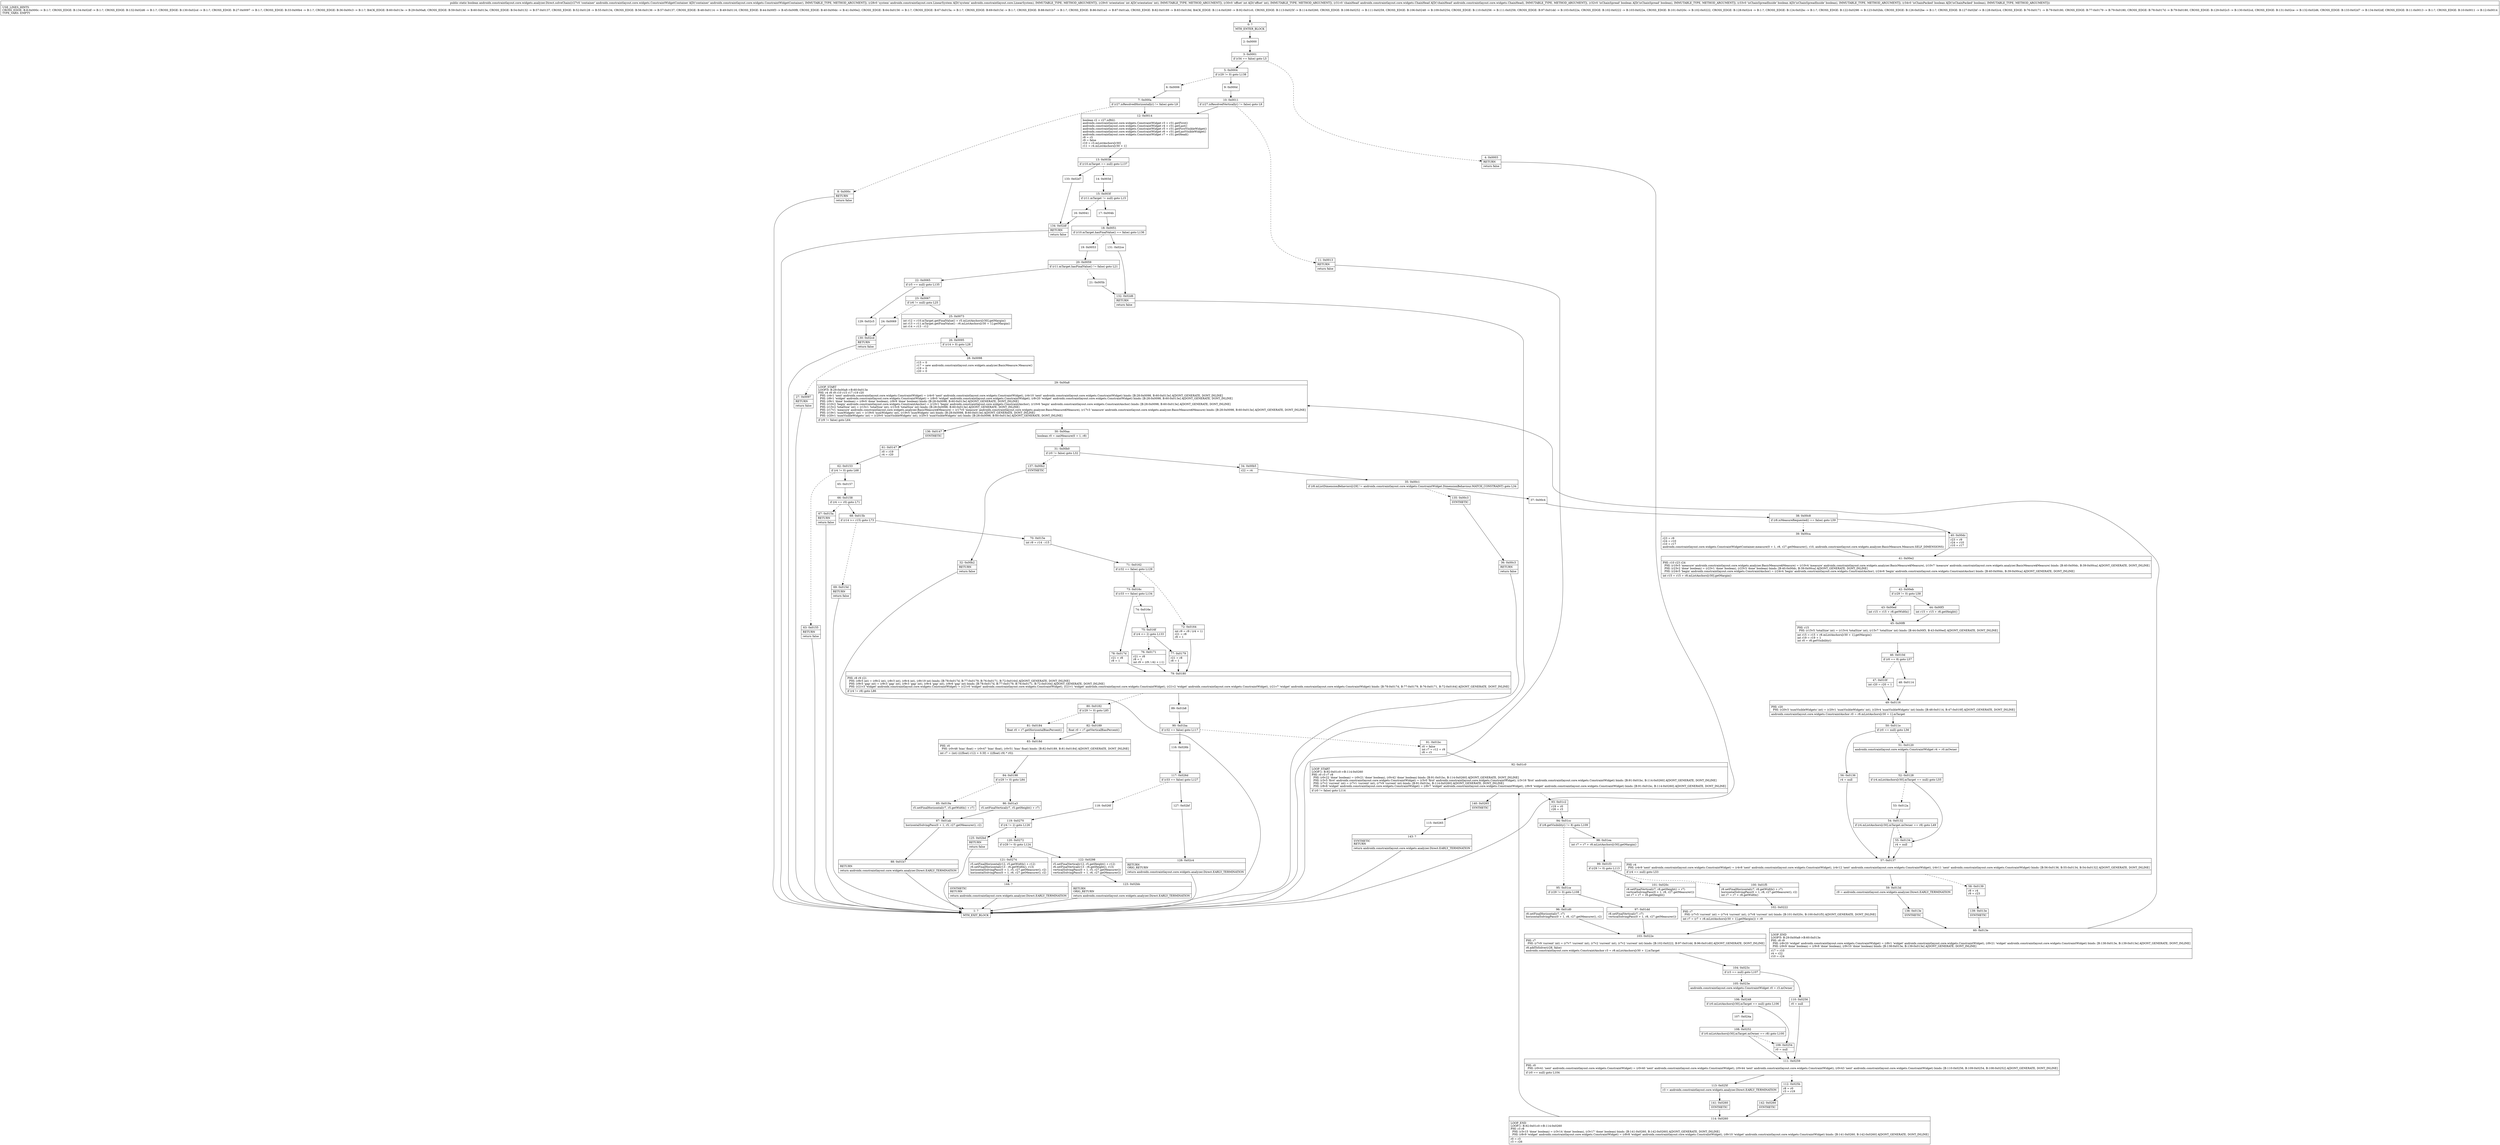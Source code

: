 digraph "CFG forandroidx.constraintlayout.core.widgets.analyzer.Direct.solveChain(Landroidx\/constraintlayout\/core\/widgets\/ConstraintWidgetContainer;Landroidx\/constraintlayout\/core\/LinearSystem;IILandroidx\/constraintlayout\/core\/widgets\/ChainHead;ZZZ)Z" {
Node_0 [shape=record,label="{0\:\ ?|MTH_ENTER_BLOCK\l}"];
Node_2 [shape=record,label="{2\:\ 0x0000}"];
Node_3 [shape=record,label="{3\:\ 0x0001|if (r34 == false) goto L5\l}"];
Node_4 [shape=record,label="{4\:\ 0x0003|RETURN\l|return false\l}"];
Node_1 [shape=record,label="{1\:\ ?|MTH_EXIT_BLOCK\l}"];
Node_5 [shape=record,label="{5\:\ 0x0004|if (r29 != 0) goto L138\l}"];
Node_6 [shape=record,label="{6\:\ 0x0006}"];
Node_7 [shape=record,label="{7\:\ 0x000a|if (r27.isResolvedHorizontally() != false) goto L9\l}"];
Node_8 [shape=record,label="{8\:\ 0x000c|RETURN\l|return false\l}"];
Node_12 [shape=record,label="{12\:\ 0x0014|boolean r2 = r27.isRtl()\landroidx.constraintlayout.core.widgets.ConstraintWidget r3 = r31.getFirst()\landroidx.constraintlayout.core.widgets.ConstraintWidget r4 = r31.getLast()\landroidx.constraintlayout.core.widgets.ConstraintWidget r5 = r31.getFirstVisibleWidget()\landroidx.constraintlayout.core.widgets.ConstraintWidget r6 = r31.getLastVisibleWidget()\landroidx.constraintlayout.core.widgets.ConstraintWidget r7 = r31.getHead()\lr8 = r3\lr9 = false\lr10 = r3.mListAnchors[r30]\lr11 = r4.mListAnchors[r30 + 1]\l}"];
Node_13 [shape=record,label="{13\:\ 0x003b|if (r10.mTarget == null) goto L137\l}"];
Node_14 [shape=record,label="{14\:\ 0x003d}"];
Node_15 [shape=record,label="{15\:\ 0x003f|if (r11.mTarget != null) goto L15\l}"];
Node_16 [shape=record,label="{16\:\ 0x0041}"];
Node_134 [shape=record,label="{134\:\ 0x02df|RETURN\l|return false\l}"];
Node_17 [shape=record,label="{17\:\ 0x004b}"];
Node_18 [shape=record,label="{18\:\ 0x0051|if (r10.mTarget.hasFinalValue() == false) goto L136\l}"];
Node_19 [shape=record,label="{19\:\ 0x0053}"];
Node_20 [shape=record,label="{20\:\ 0x0059|if (r11.mTarget.hasFinalValue() != false) goto L21\l}"];
Node_21 [shape=record,label="{21\:\ 0x005b}"];
Node_132 [shape=record,label="{132\:\ 0x02d6|RETURN\l|return false\l}"];
Node_22 [shape=record,label="{22\:\ 0x0065|if (r5 == null) goto L135\l}"];
Node_23 [shape=record,label="{23\:\ 0x0067|if (r6 != null) goto L25\l}"];
Node_24 [shape=record,label="{24\:\ 0x0069}"];
Node_130 [shape=record,label="{130\:\ 0x02cd|RETURN\l|return false\l}"];
Node_25 [shape=record,label="{25\:\ 0x0073|int r12 = r10.mTarget.getFinalValue() + r5.mListAnchors[r30].getMargin()\lint r13 = r11.mTarget.getFinalValue() \- r6.mListAnchors[r30 + 1].getMargin()\lint r14 = r13 \- r12\l}"];
Node_26 [shape=record,label="{26\:\ 0x0095|if (r14 \> 0) goto L28\l}"];
Node_27 [shape=record,label="{27\:\ 0x0097|RETURN\l|return false\l}"];
Node_28 [shape=record,label="{28\:\ 0x0098|r15 = 0\lr17 = new androidx.constraintlayout.core.widgets.analyzer.BasicMeasure.Measure()\lr19 = 0\lr20 = 0\l}"];
Node_29 [shape=record,label="{29\:\ 0x00a8|LOOP_START\lLOOP:0: B:29:0x00a8\-\>B:60:0x013e\lPHI: r4 r8 r9 r10 r15 r17 r19 r20 \l  PHI: (r4v1 'next' androidx.constraintlayout.core.widgets.ConstraintWidget) = (r4v0 'next' androidx.constraintlayout.core.widgets.ConstraintWidget), (r4v10 'next' androidx.constraintlayout.core.widgets.ConstraintWidget) binds: [B:28:0x0098, B:60:0x013e] A[DONT_GENERATE, DONT_INLINE]\l  PHI: (r8v1 'widget' androidx.constraintlayout.core.widgets.ConstraintWidget) = (r8v0 'widget' androidx.constraintlayout.core.widgets.ConstraintWidget), (r8v20 'widget' androidx.constraintlayout.core.widgets.ConstraintWidget) binds: [B:28:0x0098, B:60:0x013e] A[DONT_GENERATE, DONT_INLINE]\l  PHI: (r9v1 'done' boolean) = (r9v0 'done' boolean), (r9v9 'done' boolean) binds: [B:28:0x0098, B:60:0x013e] A[DONT_GENERATE, DONT_INLINE]\l  PHI: (r10v2 'begin' androidx.constraintlayout.core.widgets.ConstraintAnchor) = (r10v1 'begin' androidx.constraintlayout.core.widgets.ConstraintAnchor), (r10v6 'begin' androidx.constraintlayout.core.widgets.ConstraintAnchor) binds: [B:28:0x0098, B:60:0x013e] A[DONT_GENERATE, DONT_INLINE]\l  PHI: (r15v2 'totalSize' int) = (r15v1 'totalSize' int), (r15v6 'totalSize' int) binds: [B:28:0x0098, B:60:0x013e] A[DONT_GENERATE, DONT_INLINE]\l  PHI: (r17v1 'measure' androidx.constraintlayout.core.widgets.analyzer.BasicMeasure$Measure) = (r17v0 'measure' androidx.constraintlayout.core.widgets.analyzer.BasicMeasure$Measure), (r17v3 'measure' androidx.constraintlayout.core.widgets.analyzer.BasicMeasure$Measure) binds: [B:28:0x0098, B:60:0x013e] A[DONT_GENERATE, DONT_INLINE]\l  PHI: (r19v1 'numWidgets' int) = (r19v0 'numWidgets' int), (r19v5 'numWidgets' int) binds: [B:28:0x0098, B:60:0x013e] A[DONT_GENERATE, DONT_INLINE]\l  PHI: (r20v1 'numVisibleWidgets' int) = (r20v0 'numVisibleWidgets' int), (r20v3 'numVisibleWidgets' int) binds: [B:28:0x0098, B:60:0x013e] A[DONT_GENERATE, DONT_INLINE]\l|if (r9 != false) goto L64\l}"];
Node_30 [shape=record,label="{30\:\ 0x00aa|boolean r0 = canMeasure(0 + 1, r8)\l}"];
Node_31 [shape=record,label="{31\:\ 0x00b0|if (r0 != false) goto L32\l}"];
Node_34 [shape=record,label="{34\:\ 0x00b5|r22 = r4\l}"];
Node_35 [shape=record,label="{35\:\ 0x00c1|if (r8.mListDimensionBehaviors[r29] != androidx.constraintlayout.core.widgets.ConstraintWidget.DimensionBehaviour.MATCH_CONSTRAINT) goto L34\l}"];
Node_37 [shape=record,label="{37\:\ 0x00c4}"];
Node_38 [shape=record,label="{38\:\ 0x00c8|if (r8.isMeasureRequested() == false) goto L59\l}"];
Node_39 [shape=record,label="{39\:\ 0x00ca|r23 = r9\lr24 = r10\lr10 = r17\landroidx.constraintlayout.core.widgets.ConstraintWidgetContainer.measure(0 + 1, r8, r27.getMeasurer(), r10, androidx.constraintlayout.core.widgets.analyzer.BasicMeasure.Measure.SELF_DIMENSIONS)\l}"];
Node_41 [shape=record,label="{41\:\ 0x00e2|PHI: r10 r23 r24 \l  PHI: (r10v5 'measure' androidx.constraintlayout.core.widgets.analyzer.BasicMeasure$Measure) = (r10v4 'measure' androidx.constraintlayout.core.widgets.analyzer.BasicMeasure$Measure), (r10v7 'measure' androidx.constraintlayout.core.widgets.analyzer.BasicMeasure$Measure) binds: [B:40:0x00dc, B:39:0x00ca] A[DONT_GENERATE, DONT_INLINE]\l  PHI: (r23v2 'done' boolean) = (r23v1 'done' boolean), (r23v3 'done' boolean) binds: [B:40:0x00dc, B:39:0x00ca] A[DONT_GENERATE, DONT_INLINE]\l  PHI: (r24v5 'begin' androidx.constraintlayout.core.widgets.ConstraintAnchor) = (r24v4 'begin' androidx.constraintlayout.core.widgets.ConstraintAnchor), (r24v6 'begin' androidx.constraintlayout.core.widgets.ConstraintAnchor) binds: [B:40:0x00dc, B:39:0x00ca] A[DONT_GENERATE, DONT_INLINE]\l|int r15 = r15 + r8.mListAnchors[r30].getMargin()\l}"];
Node_42 [shape=record,label="{42\:\ 0x00eb|if (r29 != 0) goto L58\l}"];
Node_43 [shape=record,label="{43\:\ 0x00ed|int r15 = r15 + r8.getWidth()\l}"];
Node_45 [shape=record,label="{45\:\ 0x00f8|PHI: r15 \l  PHI: (r15v5 'totalSize' int) = (r15v4 'totalSize' int), (r15v7 'totalSize' int) binds: [B:44:0x00f3, B:43:0x00ed] A[DONT_GENERATE, DONT_INLINE]\l|int r15 = r15 + r8.mListAnchors[r30 + 1].getMargin()\lint r19 = r19 + 1\lint r0 = r8.getVisibility()\l}"];
Node_46 [shape=record,label="{46\:\ 0x010d|if (r0 == 8) goto L57\l}"];
Node_47 [shape=record,label="{47\:\ 0x010f|int r20 = r20 + 1\l}"];
Node_49 [shape=record,label="{49\:\ 0x0116|PHI: r20 \l  PHI: (r20v3 'numVisibleWidgets' int) = (r20v1 'numVisibleWidgets' int), (r20v4 'numVisibleWidgets' int) binds: [B:48:0x0114, B:47:0x010f] A[DONT_GENERATE, DONT_INLINE]\l|androidx.constraintlayout.core.widgets.ConstraintAnchor r0 = r8.mListAnchors[r30 + 1].mTarget\l}"];
Node_50 [shape=record,label="{50\:\ 0x011e|if (r0 == null) goto L56\l}"];
Node_51 [shape=record,label="{51\:\ 0x0120|androidx.constraintlayout.core.widgets.ConstraintWidget r4 = r0.mOwner\l}"];
Node_52 [shape=record,label="{52\:\ 0x0128|if (r4.mListAnchors[r30].mTarget == null) goto L55\l}"];
Node_53 [shape=record,label="{53\:\ 0x012a}"];
Node_54 [shape=record,label="{54\:\ 0x0132|if (r4.mListAnchors[r30].mTarget.mOwner == r8) goto L49\l}"];
Node_57 [shape=record,label="{57\:\ 0x0137|PHI: r4 \l  PHI: (r4v9 'next' androidx.constraintlayout.core.widgets.ConstraintWidget) = (r4v8 'next' androidx.constraintlayout.core.widgets.ConstraintWidget), (r4v12 'next' androidx.constraintlayout.core.widgets.ConstraintWidget), (r4v11 'next' androidx.constraintlayout.core.widgets.ConstraintWidget) binds: [B:56:0x0136, B:55:0x0134, B:54:0x0132] A[DONT_GENERATE, DONT_INLINE]\l|if (r4 == null) goto L53\l}"];
Node_58 [shape=record,label="{58\:\ 0x0139|r8 = r4\lr9 = r23\l}"];
Node_139 [shape=record,label="{139\:\ 0x013e|SYNTHETIC\l}"];
Node_60 [shape=record,label="{60\:\ 0x013e|LOOP_END\lLOOP:0: B:29:0x00a8\-\>B:60:0x013e\lPHI: r8 r9 \l  PHI: (r8v20 'widget' androidx.constraintlayout.core.widgets.ConstraintWidget) = (r8v1 'widget' androidx.constraintlayout.core.widgets.ConstraintWidget), (r8v21 'widget' androidx.constraintlayout.core.widgets.ConstraintWidget) binds: [B:138:0x013e, B:139:0x013e] A[DONT_GENERATE, DONT_INLINE]\l  PHI: (r9v9 'done' boolean) = (r9v8 'done' boolean), (r9v10 'done' boolean) binds: [B:138:0x013e, B:139:0x013e] A[DONT_GENERATE, DONT_INLINE]\l|r17 = r10\lr4 = r22\lr10 = r24\l}"];
Node_59 [shape=record,label="{59\:\ 0x013d|r9 = androidx.constraintlayout.core.widgets.analyzer.Direct.EARLY_TERMINATION\l}"];
Node_138 [shape=record,label="{138\:\ 0x013e|SYNTHETIC\l}"];
Node_55 [shape=record,label="{55\:\ 0x0134|r4 = null\l}"];
Node_56 [shape=record,label="{56\:\ 0x0136|r4 = null\l}"];
Node_48 [shape=record,label="{48\:\ 0x0114}"];
Node_44 [shape=record,label="{44\:\ 0x00f3|int r15 = r15 + r8.getHeight()\l}"];
Node_40 [shape=record,label="{40\:\ 0x00dc|r23 = r9\lr24 = r10\lr10 = r17\l}"];
Node_135 [shape=record,label="{135\:\ 0x00c3|SYNTHETIC\l}"];
Node_36 [shape=record,label="{36\:\ 0x00c3|RETURN\l|return false\l}"];
Node_137 [shape=record,label="{137\:\ 0x00b2|SYNTHETIC\l}"];
Node_32 [shape=record,label="{32\:\ 0x00b2|RETURN\l|return false\l}"];
Node_136 [shape=record,label="{136\:\ 0x0147|SYNTHETIC\l}"];
Node_61 [shape=record,label="{61\:\ 0x0147|r0 = r19\lr4 = r20\l}"];
Node_62 [shape=record,label="{62\:\ 0x0153|if (r4 != 0) goto L68\l}"];
Node_63 [shape=record,label="{63\:\ 0x0155|RETURN\l|return false\l}"];
Node_65 [shape=record,label="{65\:\ 0x0157}"];
Node_66 [shape=record,label="{66\:\ 0x0158|if (r4 == r0) goto L71\l}"];
Node_67 [shape=record,label="{67\:\ 0x015a|RETURN\l|return false\l}"];
Node_68 [shape=record,label="{68\:\ 0x015b|if (r14 \>= r15) goto L73\l}"];
Node_69 [shape=record,label="{69\:\ 0x015d|RETURN\l|return false\l}"];
Node_70 [shape=record,label="{70\:\ 0x015e|int r9 = r14 \- r15\l}"];
Node_71 [shape=record,label="{71\:\ 0x0162|if (r32 == false) goto L129\l}"];
Node_72 [shape=record,label="{72\:\ 0x0164|int r9 = r9 \/ (r4 + 1)\lr21 = r8\lr8 = 1\l}"];
Node_79 [shape=record,label="{79\:\ 0x0180|PHI: r8 r9 r21 \l  PHI: (r8v5 int) = (r8v2 int), (r8v3 int), (r8v4 int), (r8v19 int) binds: [B:78:0x017d, B:77:0x0179, B:76:0x0171, B:72:0x0164] A[DONT_GENERATE, DONT_INLINE]\l  PHI: (r9v5 'gap' int) = (r9v3 'gap' int), (r9v3 'gap' int), (r9v4 'gap' int), (r9v6 'gap' int) binds: [B:78:0x017d, B:77:0x0179, B:76:0x0171, B:72:0x0164] A[DONT_GENERATE, DONT_INLINE]\l  PHI: (r21v3 'widget' androidx.constraintlayout.core.widgets.ConstraintWidget) = (r21v0 'widget' androidx.constraintlayout.core.widgets.ConstraintWidget), (r21v1 'widget' androidx.constraintlayout.core.widgets.ConstraintWidget), (r21v2 'widget' androidx.constraintlayout.core.widgets.ConstraintWidget), (r21v7 'widget' androidx.constraintlayout.core.widgets.ConstraintWidget) binds: [B:78:0x017d, B:77:0x0179, B:76:0x0171, B:72:0x0164] A[DONT_GENERATE, DONT_INLINE]\l|if (r4 != r8) goto L86\l}"];
Node_80 [shape=record,label="{80\:\ 0x0182|if (r29 != 0) goto L85\l}"];
Node_81 [shape=record,label="{81\:\ 0x0184|float r0 = r7.getHorizontalBiasPercent()\l}"];
Node_83 [shape=record,label="{83\:\ 0x018d|PHI: r0 \l  PHI: (r0v48 'bias' float) = (r0v47 'bias' float), (r0v51 'bias' float) binds: [B:82:0x0189, B:81:0x0184] A[DONT_GENERATE, DONT_INLINE]\l|int r7 = (int) ((((float) r12) + 0.5f) + (((float) r9) * r0))\l}"];
Node_84 [shape=record,label="{84\:\ 0x0198|if (r29 != 0) goto L84\l}"];
Node_85 [shape=record,label="{85\:\ 0x019a|r5.setFinalHorizontal(r7, r5.getWidth() + r7)\l}"];
Node_87 [shape=record,label="{87\:\ 0x01ab|horizontalSolvingPass(0 + 1, r5, r27.getMeasurer(), r2)\l}"];
Node_88 [shape=record,label="{88\:\ 0x01b7|RETURN\l|return androidx.constraintlayout.core.widgets.analyzer.Direct.EARLY_TERMINATION\l}"];
Node_86 [shape=record,label="{86\:\ 0x01a3|r5.setFinalVertical(r7, r5.getHeight() + r7)\l}"];
Node_82 [shape=record,label="{82\:\ 0x0189|float r0 = r7.getVerticalBiasPercent()\l}"];
Node_89 [shape=record,label="{89\:\ 0x01b8}"];
Node_90 [shape=record,label="{90\:\ 0x01ba|if (r32 == false) goto L117\l}"];
Node_91 [shape=record,label="{91\:\ 0x01bc|r0 = false\lint r7 = r12 + r9\lr8 = r3\l}"];
Node_92 [shape=record,label="{92\:\ 0x01c0|LOOP_START\lLOOP:1: B:92:0x01c0\-\>B:114:0x0260\lPHI: r0 r3 r7 r8 \l  PHI: (r0v22 'done' boolean) = (r0v21 'done' boolean), (r0v42 'done' boolean) binds: [B:91:0x01bc, B:114:0x0260] A[DONT_GENERATE, DONT_INLINE]\l  PHI: (r3v5 'first' androidx.constraintlayout.core.widgets.ConstraintWidget) = (r3v0 'first' androidx.constraintlayout.core.widgets.ConstraintWidget), (r3v16 'first' androidx.constraintlayout.core.widgets.ConstraintWidget) binds: [B:91:0x01bc, B:114:0x0260] A[DONT_GENERATE, DONT_INLINE]\l  PHI: (r7v2 'current' int) = (r7v1 'current' int), (r7v9 'current' int) binds: [B:91:0x01bc, B:114:0x0260] A[DONT_GENERATE, DONT_INLINE]\l  PHI: (r8v8 'widget' androidx.constraintlayout.core.widgets.ConstraintWidget) = (r8v7 'widget' androidx.constraintlayout.core.widgets.ConstraintWidget), (r8v9 'widget' androidx.constraintlayout.core.widgets.ConstraintWidget) binds: [B:91:0x01bc, B:114:0x0260] A[DONT_GENERATE, DONT_INLINE]\l|if (r0 != false) goto L114\l}"];
Node_93 [shape=record,label="{93\:\ 0x01c2|r19 = r0\lr26 = r3\l}"];
Node_94 [shape=record,label="{94\:\ 0x01cc|if (r8.getVisibility() != 8) goto L109\l}"];
Node_95 [shape=record,label="{95\:\ 0x01ce|if (r29 != 0) goto L108\l}"];
Node_96 [shape=record,label="{96\:\ 0x01d0|r8.setFinalHorizontal(r7, r7)\lhorizontalSolvingPass(0 + 1, r8, r27.getMeasurer(), r2)\l}"];
Node_103 [shape=record,label="{103\:\ 0x022e|PHI: r7 \l  PHI: (r7v9 'current' int) = (r7v7 'current' int), (r7v2 'current' int), (r7v2 'current' int) binds: [B:102:0x0222, B:97:0x01dd, B:96:0x01d0] A[DONT_GENERATE, DONT_INLINE]\l|r8.addToSolver(r28, false)\landroidx.constraintlayout.core.widgets.ConstraintAnchor r3 = r8.mListAnchors[r30 + 1].mTarget\l}"];
Node_104 [shape=record,label="{104\:\ 0x023c|if (r3 == null) goto L107\l}"];
Node_105 [shape=record,label="{105\:\ 0x023e|androidx.constraintlayout.core.widgets.ConstraintWidget r0 = r3.mOwner\l}"];
Node_106 [shape=record,label="{106\:\ 0x0248|if (r0.mListAnchors[r30].mTarget == null) goto L106\l}"];
Node_107 [shape=record,label="{107\:\ 0x024a}"];
Node_108 [shape=record,label="{108\:\ 0x0252|if (r0.mListAnchors[r30].mTarget.mOwner == r8) goto L100\l}"];
Node_111 [shape=record,label="{111\:\ 0x0259|PHI: r0 \l  PHI: (r0v41 'next' androidx.constraintlayout.core.widgets.ConstraintWidget) = (r0v40 'next' androidx.constraintlayout.core.widgets.ConstraintWidget), (r0v44 'next' androidx.constraintlayout.core.widgets.ConstraintWidget), (r0v43 'next' androidx.constraintlayout.core.widgets.ConstraintWidget) binds: [B:110:0x0256, B:109:0x0254, B:108:0x0252] A[DONT_GENERATE, DONT_INLINE]\l|if (r0 == null) goto L104\l}"];
Node_112 [shape=record,label="{112\:\ 0x025b|r8 = r0\lr3 = r19\l}"];
Node_142 [shape=record,label="{142\:\ 0x0260|SYNTHETIC\l}"];
Node_114 [shape=record,label="{114\:\ 0x0260|LOOP_END\lLOOP:1: B:92:0x01c0\-\>B:114:0x0260\lPHI: r3 r8 \l  PHI: (r3v15 'done' boolean) = (r3v14 'done' boolean), (r3v17 'done' boolean) binds: [B:141:0x0260, B:142:0x0260] A[DONT_GENERATE, DONT_INLINE]\l  PHI: (r8v9 'widget' androidx.constraintlayout.core.widgets.ConstraintWidget) = (r8v8 'widget' androidx.constraintlayout.core.widgets.ConstraintWidget), (r8v10 'widget' androidx.constraintlayout.core.widgets.ConstraintWidget) binds: [B:141:0x0260, B:142:0x0260] A[DONT_GENERATE, DONT_INLINE]\l|r0 = r3\lr3 = r26\l}"];
Node_113 [shape=record,label="{113\:\ 0x025f|r3 = androidx.constraintlayout.core.widgets.analyzer.Direct.EARLY_TERMINATION\l}"];
Node_141 [shape=record,label="{141\:\ 0x0260|SYNTHETIC\l}"];
Node_109 [shape=record,label="{109\:\ 0x0254|r0 = null\l}"];
Node_110 [shape=record,label="{110\:\ 0x0256|r0 = null\l}"];
Node_97 [shape=record,label="{97\:\ 0x01dd|r8.setFinalVertical(r7, r7)\lverticalSolvingPass(0 + 1, r8, r27.getMeasurer())\l}"];
Node_98 [shape=record,label="{98\:\ 0x01ea|int r7 = r7 + r8.mListAnchors[r30].getMargin()\l}"];
Node_99 [shape=record,label="{99\:\ 0x01f3|if (r29 != 0) goto L113\l}"];
Node_100 [shape=record,label="{100\:\ 0x01f5|r8.setFinalHorizontal(r7, r8.getWidth() + r7)\lhorizontalSolvingPass(0 + 1, r8, r27.getMeasurer(), r2)\lint r7 = r7 + r8.getWidth()\l}"];
Node_102 [shape=record,label="{102\:\ 0x0222|PHI: r7 \l  PHI: (r7v5 'current' int) = (r7v4 'current' int), (r7v8 'current' int) binds: [B:101:0x020c, B:100:0x01f5] A[DONT_GENERATE, DONT_INLINE]\l|int r7 = (r7 + r8.mListAnchors[r30 + 1].getMargin()) + r9\l}"];
Node_101 [shape=record,label="{101\:\ 0x020c|r8.setFinalVertical(r7, r8.getHeight() + r7)\lverticalSolvingPass(0 + 1, r8, r27.getMeasurer())\lint r7 = r7 + r8.getHeight()\l}"];
Node_140 [shape=record,label="{140\:\ 0x0265|SYNTHETIC\l}"];
Node_115 [shape=record,label="{115\:\ 0x0265}"];
Node_143 [shape=record,label="{143\:\ ?|SYNTHETIC\lRETURN\l|return androidx.constraintlayout.core.widgets.analyzer.Direct.EARLY_TERMINATION\l}"];
Node_116 [shape=record,label="{116\:\ 0x026b}"];
Node_117 [shape=record,label="{117\:\ 0x026d|if (r33 == false) goto L127\l}"];
Node_118 [shape=record,label="{118\:\ 0x026f}"];
Node_119 [shape=record,label="{119\:\ 0x0270|if (r4 != 2) goto L126\l}"];
Node_120 [shape=record,label="{120\:\ 0x0272|if (r29 != 0) goto L124\l}"];
Node_121 [shape=record,label="{121\:\ 0x0274|r5.setFinalHorizontal(r12, r5.getWidth() + r12)\lr6.setFinalHorizontal(r13 \- r6.getWidth(), r13)\lhorizontalSolvingPass(0 + 1, r5, r27.getMeasurer(), r2)\lhorizontalSolvingPass(0 + 1, r6, r27.getMeasurer(), r2)\l}"];
Node_144 [shape=record,label="{144\:\ ?|SYNTHETIC\lRETURN\l|return androidx.constraintlayout.core.widgets.analyzer.Direct.EARLY_TERMINATION\l}"];
Node_122 [shape=record,label="{122\:\ 0x0298|r5.setFinalVertical(r12, r5.getHeight() + r12)\lr6.setFinalVertical(r13 \- r6.getHeight(), r13)\lverticalSolvingPass(0 + 1, r5, r27.getMeasurer())\lverticalSolvingPass(0 + 1, r6, r27.getMeasurer())\l}"];
Node_123 [shape=record,label="{123\:\ 0x02bb|RETURN\lORIG_RETURN\l|return androidx.constraintlayout.core.widgets.analyzer.Direct.EARLY_TERMINATION\l}"];
Node_125 [shape=record,label="{125\:\ 0x02bd|RETURN\l|return false\l}"];
Node_127 [shape=record,label="{127\:\ 0x02bf}"];
Node_128 [shape=record,label="{128\:\ 0x02c4|RETURN\lORIG_RETURN\l|return androidx.constraintlayout.core.widgets.analyzer.Direct.EARLY_TERMINATION\l}"];
Node_73 [shape=record,label="{73\:\ 0x016c|if (r33 == false) goto L134\l}"];
Node_74 [shape=record,label="{74\:\ 0x016e}"];
Node_75 [shape=record,label="{75\:\ 0x016f|if (r4 \<= 2) goto L133\l}"];
Node_76 [shape=record,label="{76\:\ 0x0171|r21 = r8\lr8 = 1\lint r9 = (r9 \/ r4) + (\-1)\l}"];
Node_77 [shape=record,label="{77\:\ 0x0179|r21 = r8\lr8 = 1\l}"];
Node_78 [shape=record,label="{78\:\ 0x017d|r21 = r8\lr8 = 1\l}"];
Node_129 [shape=record,label="{129\:\ 0x02c5}"];
Node_131 [shape=record,label="{131\:\ 0x02ce}"];
Node_133 [shape=record,label="{133\:\ 0x02d7}"];
Node_9 [shape=record,label="{9\:\ 0x000d}"];
Node_10 [shape=record,label="{10\:\ 0x0011|if (r27.isResolvedVertically() != false) goto L9\l}"];
Node_11 [shape=record,label="{11\:\ 0x0013|RETURN\l|return false\l}"];
MethodNode[shape=record,label="{public static boolean androidx.constraintlayout.core.widgets.analyzer.Direct.solveChain((r27v0 'container' androidx.constraintlayout.core.widgets.ConstraintWidgetContainer A[D('container' androidx.constraintlayout.core.widgets.ConstraintWidgetContainer), IMMUTABLE_TYPE, METHOD_ARGUMENT]), (r28v0 'system' androidx.constraintlayout.core.LinearSystem A[D('system' androidx.constraintlayout.core.LinearSystem), IMMUTABLE_TYPE, METHOD_ARGUMENT]), (r29v0 'orientation' int A[D('orientation' int), IMMUTABLE_TYPE, METHOD_ARGUMENT]), (r30v0 'offset' int A[D('offset' int), IMMUTABLE_TYPE, METHOD_ARGUMENT]), (r31v0 'chainHead' androidx.constraintlayout.core.widgets.ChainHead A[D('chainHead' androidx.constraintlayout.core.widgets.ChainHead), IMMUTABLE_TYPE, METHOD_ARGUMENT]), (r32v0 'isChainSpread' boolean A[D('isChainSpread' boolean), IMMUTABLE_TYPE, METHOD_ARGUMENT]), (r33v0 'isChainSpreadInside' boolean A[D('isChainSpreadInside' boolean), IMMUTABLE_TYPE, METHOD_ARGUMENT]), (r34v0 'isChainPacked' boolean A[D('isChainPacked' boolean), IMMUTABLE_TYPE, METHOD_ARGUMENT]))  | USE_LINES_HINTS\lCROSS_EDGE: B:8:0x000c \-\> B:1:?, CROSS_EDGE: B:134:0x02df \-\> B:1:?, CROSS_EDGE: B:132:0x02d6 \-\> B:1:?, CROSS_EDGE: B:130:0x02cd \-\> B:1:?, CROSS_EDGE: B:27:0x0097 \-\> B:1:?, CROSS_EDGE: B:33:0x00b4 \-\> B:1:?, CROSS_EDGE: B:36:0x00c3 \-\> B:1:?, BACK_EDGE: B:60:0x013e \-\> B:29:0x00a8, CROSS_EDGE: B:59:0x013d \-\> B:60:0x013e, CROSS_EDGE: B:54:0x0132 \-\> B:57:0x0137, CROSS_EDGE: B:52:0x0128 \-\> B:55:0x0134, CROSS_EDGE: B:56:0x0136 \-\> B:57:0x0137, CROSS_EDGE: B:48:0x0114 \-\> B:49:0x0116, CROSS_EDGE: B:44:0x00f3 \-\> B:45:0x00f8, CROSS_EDGE: B:40:0x00dc \-\> B:41:0x00e2, CROSS_EDGE: B:64:0x0156 \-\> B:1:?, CROSS_EDGE: B:67:0x015a \-\> B:1:?, CROSS_EDGE: B:69:0x015d \-\> B:1:?, CROSS_EDGE: B:88:0x01b7 \-\> B:1:?, CROSS_EDGE: B:86:0x01a3 \-\> B:87:0x01ab, CROSS_EDGE: B:82:0x0189 \-\> B:83:0x018d, BACK_EDGE: B:114:0x0260 \-\> B:92:0x01c0, CROSS_EDGE: B:113:0x025f \-\> B:114:0x0260, CROSS_EDGE: B:108:0x0252 \-\> B:111:0x0259, CROSS_EDGE: B:106:0x0248 \-\> B:109:0x0254, CROSS_EDGE: B:110:0x0256 \-\> B:111:0x0259, CROSS_EDGE: B:97:0x01dd \-\> B:103:0x022e, CROSS_EDGE: B:102:0x0222 \-\> B:103:0x022e, CROSS_EDGE: B:101:0x020c \-\> B:102:0x0222, CROSS_EDGE: B:128:0x02c4 \-\> B:1:?, CROSS_EDGE: B:124:0x02bc \-\> B:1:?, CROSS_EDGE: B:122:0x0298 \-\> B:123:0x02bb, CROSS_EDGE: B:126:0x02be \-\> B:1:?, CROSS_EDGE: B:127:0x02bf \-\> B:128:0x02c4, CROSS_EDGE: B:76:0x0171 \-\> B:79:0x0180, CROSS_EDGE: B:77:0x0179 \-\> B:79:0x0180, CROSS_EDGE: B:78:0x017d \-\> B:79:0x0180, CROSS_EDGE: B:129:0x02c5 \-\> B:130:0x02cd, CROSS_EDGE: B:131:0x02ce \-\> B:132:0x02d6, CROSS_EDGE: B:133:0x02d7 \-\> B:134:0x02df, CROSS_EDGE: B:11:0x0013 \-\> B:1:?, CROSS_EDGE: B:10:0x0011 \-\> B:12:0x0014\lTYPE_VARS: EMPTY\l}"];
MethodNode -> Node_0;Node_0 -> Node_2;
Node_2 -> Node_3;
Node_3 -> Node_4[style=dashed];
Node_3 -> Node_5;
Node_4 -> Node_1;
Node_5 -> Node_6[style=dashed];
Node_5 -> Node_9;
Node_6 -> Node_7;
Node_7 -> Node_8[style=dashed];
Node_7 -> Node_12;
Node_8 -> Node_1;
Node_12 -> Node_13;
Node_13 -> Node_14[style=dashed];
Node_13 -> Node_133;
Node_14 -> Node_15;
Node_15 -> Node_16[style=dashed];
Node_15 -> Node_17;
Node_16 -> Node_134;
Node_134 -> Node_1;
Node_17 -> Node_18;
Node_18 -> Node_19[style=dashed];
Node_18 -> Node_131;
Node_19 -> Node_20;
Node_20 -> Node_21[style=dashed];
Node_20 -> Node_22;
Node_21 -> Node_132;
Node_132 -> Node_1;
Node_22 -> Node_23[style=dashed];
Node_22 -> Node_129;
Node_23 -> Node_24[style=dashed];
Node_23 -> Node_25;
Node_24 -> Node_130;
Node_130 -> Node_1;
Node_25 -> Node_26;
Node_26 -> Node_27[style=dashed];
Node_26 -> Node_28;
Node_27 -> Node_1;
Node_28 -> Node_29;
Node_29 -> Node_30[style=dashed];
Node_29 -> Node_136;
Node_30 -> Node_31;
Node_31 -> Node_34;
Node_31 -> Node_137[style=dashed];
Node_34 -> Node_35;
Node_35 -> Node_37;
Node_35 -> Node_135[style=dashed];
Node_37 -> Node_38;
Node_38 -> Node_39[style=dashed];
Node_38 -> Node_40;
Node_39 -> Node_41;
Node_41 -> Node_42;
Node_42 -> Node_43[style=dashed];
Node_42 -> Node_44;
Node_43 -> Node_45;
Node_45 -> Node_46;
Node_46 -> Node_47[style=dashed];
Node_46 -> Node_48;
Node_47 -> Node_49;
Node_49 -> Node_50;
Node_50 -> Node_51[style=dashed];
Node_50 -> Node_56;
Node_51 -> Node_52;
Node_52 -> Node_53[style=dashed];
Node_52 -> Node_55;
Node_53 -> Node_54;
Node_54 -> Node_55[style=dashed];
Node_54 -> Node_57;
Node_57 -> Node_58[style=dashed];
Node_57 -> Node_59;
Node_58 -> Node_139;
Node_139 -> Node_60;
Node_60 -> Node_29;
Node_59 -> Node_138;
Node_138 -> Node_60;
Node_55 -> Node_57;
Node_56 -> Node_57;
Node_48 -> Node_49;
Node_44 -> Node_45;
Node_40 -> Node_41;
Node_135 -> Node_36;
Node_36 -> Node_1;
Node_137 -> Node_32;
Node_32 -> Node_1;
Node_136 -> Node_61;
Node_61 -> Node_62;
Node_62 -> Node_63[style=dashed];
Node_62 -> Node_65;
Node_63 -> Node_1;
Node_65 -> Node_66;
Node_66 -> Node_67[style=dashed];
Node_66 -> Node_68;
Node_67 -> Node_1;
Node_68 -> Node_69[style=dashed];
Node_68 -> Node_70;
Node_69 -> Node_1;
Node_70 -> Node_71;
Node_71 -> Node_72[style=dashed];
Node_71 -> Node_73;
Node_72 -> Node_79;
Node_79 -> Node_80[style=dashed];
Node_79 -> Node_89;
Node_80 -> Node_81[style=dashed];
Node_80 -> Node_82;
Node_81 -> Node_83;
Node_83 -> Node_84;
Node_84 -> Node_85[style=dashed];
Node_84 -> Node_86;
Node_85 -> Node_87;
Node_87 -> Node_88;
Node_88 -> Node_1;
Node_86 -> Node_87;
Node_82 -> Node_83;
Node_89 -> Node_90;
Node_90 -> Node_91[style=dashed];
Node_90 -> Node_116;
Node_91 -> Node_92;
Node_92 -> Node_93[style=dashed];
Node_92 -> Node_140;
Node_93 -> Node_94;
Node_94 -> Node_95[style=dashed];
Node_94 -> Node_98;
Node_95 -> Node_96[style=dashed];
Node_95 -> Node_97;
Node_96 -> Node_103;
Node_103 -> Node_104;
Node_104 -> Node_105[style=dashed];
Node_104 -> Node_110;
Node_105 -> Node_106;
Node_106 -> Node_107[style=dashed];
Node_106 -> Node_109;
Node_107 -> Node_108;
Node_108 -> Node_109[style=dashed];
Node_108 -> Node_111;
Node_111 -> Node_112[style=dashed];
Node_111 -> Node_113;
Node_112 -> Node_142;
Node_142 -> Node_114;
Node_114 -> Node_92;
Node_113 -> Node_141;
Node_141 -> Node_114;
Node_109 -> Node_111;
Node_110 -> Node_111;
Node_97 -> Node_103;
Node_98 -> Node_99;
Node_99 -> Node_100[style=dashed];
Node_99 -> Node_101;
Node_100 -> Node_102;
Node_102 -> Node_103;
Node_101 -> Node_102;
Node_140 -> Node_115;
Node_115 -> Node_143;
Node_143 -> Node_1;
Node_116 -> Node_117;
Node_117 -> Node_118[style=dashed];
Node_117 -> Node_127;
Node_118 -> Node_119;
Node_119 -> Node_120[style=dashed];
Node_119 -> Node_125;
Node_120 -> Node_121[style=dashed];
Node_120 -> Node_122;
Node_121 -> Node_144;
Node_144 -> Node_1;
Node_122 -> Node_123;
Node_123 -> Node_1;
Node_125 -> Node_1;
Node_127 -> Node_128;
Node_128 -> Node_1;
Node_73 -> Node_74[style=dashed];
Node_73 -> Node_78;
Node_74 -> Node_75;
Node_75 -> Node_76[style=dashed];
Node_75 -> Node_77;
Node_76 -> Node_79;
Node_77 -> Node_79;
Node_78 -> Node_79;
Node_129 -> Node_130;
Node_131 -> Node_132;
Node_133 -> Node_134;
Node_9 -> Node_10;
Node_10 -> Node_11[style=dashed];
Node_10 -> Node_12;
Node_11 -> Node_1;
}

